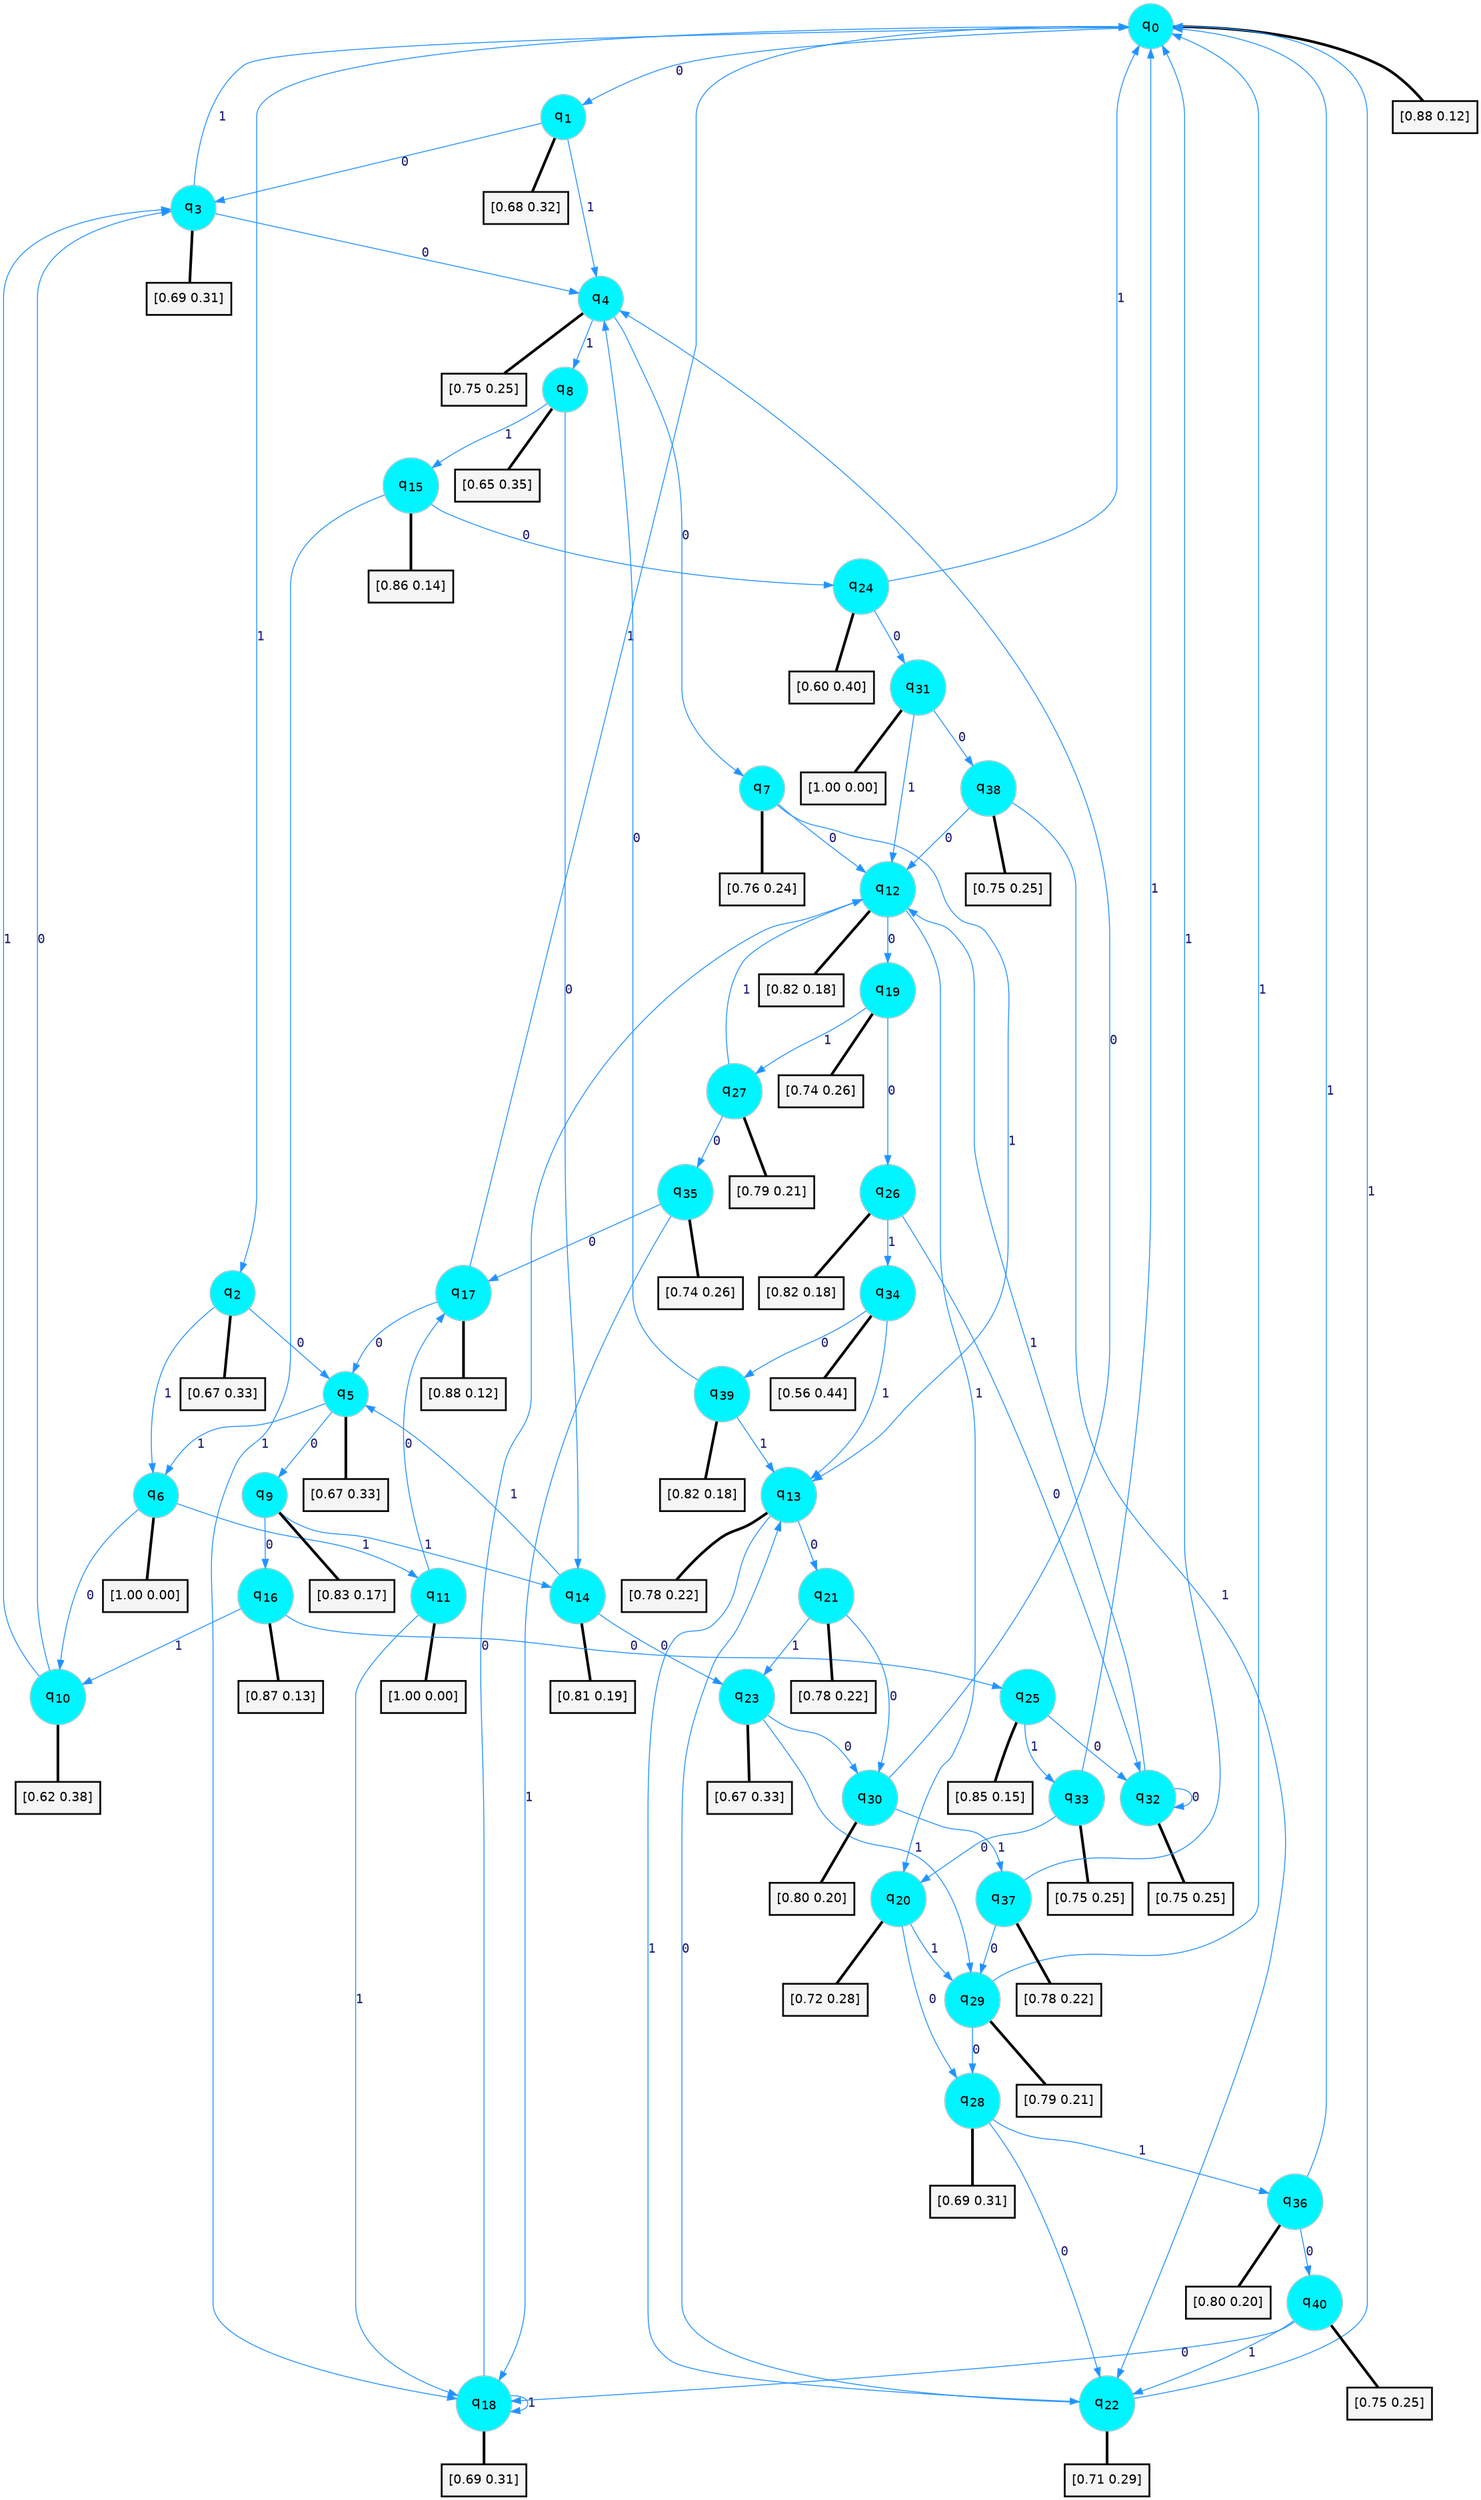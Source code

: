digraph G {
graph [
bgcolor=transparent, dpi=300, rankdir=TD, size="40,25"];
node [
color=gray, fillcolor=turquoise1, fontcolor=black, fontname=Helvetica, fontsize=16, fontweight=bold, shape=circle, style=filled];
edge [
arrowsize=1, color=dodgerblue1, fontcolor=midnightblue, fontname=courier, fontweight=bold, penwidth=1, style=solid, weight=20];
0[label=<q<SUB>0</SUB>>];
1[label=<q<SUB>1</SUB>>];
2[label=<q<SUB>2</SUB>>];
3[label=<q<SUB>3</SUB>>];
4[label=<q<SUB>4</SUB>>];
5[label=<q<SUB>5</SUB>>];
6[label=<q<SUB>6</SUB>>];
7[label=<q<SUB>7</SUB>>];
8[label=<q<SUB>8</SUB>>];
9[label=<q<SUB>9</SUB>>];
10[label=<q<SUB>10</SUB>>];
11[label=<q<SUB>11</SUB>>];
12[label=<q<SUB>12</SUB>>];
13[label=<q<SUB>13</SUB>>];
14[label=<q<SUB>14</SUB>>];
15[label=<q<SUB>15</SUB>>];
16[label=<q<SUB>16</SUB>>];
17[label=<q<SUB>17</SUB>>];
18[label=<q<SUB>18</SUB>>];
19[label=<q<SUB>19</SUB>>];
20[label=<q<SUB>20</SUB>>];
21[label=<q<SUB>21</SUB>>];
22[label=<q<SUB>22</SUB>>];
23[label=<q<SUB>23</SUB>>];
24[label=<q<SUB>24</SUB>>];
25[label=<q<SUB>25</SUB>>];
26[label=<q<SUB>26</SUB>>];
27[label=<q<SUB>27</SUB>>];
28[label=<q<SUB>28</SUB>>];
29[label=<q<SUB>29</SUB>>];
30[label=<q<SUB>30</SUB>>];
31[label=<q<SUB>31</SUB>>];
32[label=<q<SUB>32</SUB>>];
33[label=<q<SUB>33</SUB>>];
34[label=<q<SUB>34</SUB>>];
35[label=<q<SUB>35</SUB>>];
36[label=<q<SUB>36</SUB>>];
37[label=<q<SUB>37</SUB>>];
38[label=<q<SUB>38</SUB>>];
39[label=<q<SUB>39</SUB>>];
40[label=<q<SUB>40</SUB>>];
41[label="[0.88 0.12]", shape=box,fontcolor=black, fontname=Helvetica, fontsize=14, penwidth=2, fillcolor=whitesmoke,color=black];
42[label="[0.68 0.32]", shape=box,fontcolor=black, fontname=Helvetica, fontsize=14, penwidth=2, fillcolor=whitesmoke,color=black];
43[label="[0.67 0.33]", shape=box,fontcolor=black, fontname=Helvetica, fontsize=14, penwidth=2, fillcolor=whitesmoke,color=black];
44[label="[0.69 0.31]", shape=box,fontcolor=black, fontname=Helvetica, fontsize=14, penwidth=2, fillcolor=whitesmoke,color=black];
45[label="[0.75 0.25]", shape=box,fontcolor=black, fontname=Helvetica, fontsize=14, penwidth=2, fillcolor=whitesmoke,color=black];
46[label="[0.67 0.33]", shape=box,fontcolor=black, fontname=Helvetica, fontsize=14, penwidth=2, fillcolor=whitesmoke,color=black];
47[label="[1.00 0.00]", shape=box,fontcolor=black, fontname=Helvetica, fontsize=14, penwidth=2, fillcolor=whitesmoke,color=black];
48[label="[0.76 0.24]", shape=box,fontcolor=black, fontname=Helvetica, fontsize=14, penwidth=2, fillcolor=whitesmoke,color=black];
49[label="[0.65 0.35]", shape=box,fontcolor=black, fontname=Helvetica, fontsize=14, penwidth=2, fillcolor=whitesmoke,color=black];
50[label="[0.83 0.17]", shape=box,fontcolor=black, fontname=Helvetica, fontsize=14, penwidth=2, fillcolor=whitesmoke,color=black];
51[label="[0.62 0.38]", shape=box,fontcolor=black, fontname=Helvetica, fontsize=14, penwidth=2, fillcolor=whitesmoke,color=black];
52[label="[1.00 0.00]", shape=box,fontcolor=black, fontname=Helvetica, fontsize=14, penwidth=2, fillcolor=whitesmoke,color=black];
53[label="[0.82 0.18]", shape=box,fontcolor=black, fontname=Helvetica, fontsize=14, penwidth=2, fillcolor=whitesmoke,color=black];
54[label="[0.78 0.22]", shape=box,fontcolor=black, fontname=Helvetica, fontsize=14, penwidth=2, fillcolor=whitesmoke,color=black];
55[label="[0.81 0.19]", shape=box,fontcolor=black, fontname=Helvetica, fontsize=14, penwidth=2, fillcolor=whitesmoke,color=black];
56[label="[0.86 0.14]", shape=box,fontcolor=black, fontname=Helvetica, fontsize=14, penwidth=2, fillcolor=whitesmoke,color=black];
57[label="[0.87 0.13]", shape=box,fontcolor=black, fontname=Helvetica, fontsize=14, penwidth=2, fillcolor=whitesmoke,color=black];
58[label="[0.88 0.12]", shape=box,fontcolor=black, fontname=Helvetica, fontsize=14, penwidth=2, fillcolor=whitesmoke,color=black];
59[label="[0.69 0.31]", shape=box,fontcolor=black, fontname=Helvetica, fontsize=14, penwidth=2, fillcolor=whitesmoke,color=black];
60[label="[0.74 0.26]", shape=box,fontcolor=black, fontname=Helvetica, fontsize=14, penwidth=2, fillcolor=whitesmoke,color=black];
61[label="[0.72 0.28]", shape=box,fontcolor=black, fontname=Helvetica, fontsize=14, penwidth=2, fillcolor=whitesmoke,color=black];
62[label="[0.78 0.22]", shape=box,fontcolor=black, fontname=Helvetica, fontsize=14, penwidth=2, fillcolor=whitesmoke,color=black];
63[label="[0.71 0.29]", shape=box,fontcolor=black, fontname=Helvetica, fontsize=14, penwidth=2, fillcolor=whitesmoke,color=black];
64[label="[0.67 0.33]", shape=box,fontcolor=black, fontname=Helvetica, fontsize=14, penwidth=2, fillcolor=whitesmoke,color=black];
65[label="[0.60 0.40]", shape=box,fontcolor=black, fontname=Helvetica, fontsize=14, penwidth=2, fillcolor=whitesmoke,color=black];
66[label="[0.85 0.15]", shape=box,fontcolor=black, fontname=Helvetica, fontsize=14, penwidth=2, fillcolor=whitesmoke,color=black];
67[label="[0.82 0.18]", shape=box,fontcolor=black, fontname=Helvetica, fontsize=14, penwidth=2, fillcolor=whitesmoke,color=black];
68[label="[0.79 0.21]", shape=box,fontcolor=black, fontname=Helvetica, fontsize=14, penwidth=2, fillcolor=whitesmoke,color=black];
69[label="[0.69 0.31]", shape=box,fontcolor=black, fontname=Helvetica, fontsize=14, penwidth=2, fillcolor=whitesmoke,color=black];
70[label="[0.79 0.21]", shape=box,fontcolor=black, fontname=Helvetica, fontsize=14, penwidth=2, fillcolor=whitesmoke,color=black];
71[label="[0.80 0.20]", shape=box,fontcolor=black, fontname=Helvetica, fontsize=14, penwidth=2, fillcolor=whitesmoke,color=black];
72[label="[1.00 0.00]", shape=box,fontcolor=black, fontname=Helvetica, fontsize=14, penwidth=2, fillcolor=whitesmoke,color=black];
73[label="[0.75 0.25]", shape=box,fontcolor=black, fontname=Helvetica, fontsize=14, penwidth=2, fillcolor=whitesmoke,color=black];
74[label="[0.75 0.25]", shape=box,fontcolor=black, fontname=Helvetica, fontsize=14, penwidth=2, fillcolor=whitesmoke,color=black];
75[label="[0.56 0.44]", shape=box,fontcolor=black, fontname=Helvetica, fontsize=14, penwidth=2, fillcolor=whitesmoke,color=black];
76[label="[0.74 0.26]", shape=box,fontcolor=black, fontname=Helvetica, fontsize=14, penwidth=2, fillcolor=whitesmoke,color=black];
77[label="[0.80 0.20]", shape=box,fontcolor=black, fontname=Helvetica, fontsize=14, penwidth=2, fillcolor=whitesmoke,color=black];
78[label="[0.78 0.22]", shape=box,fontcolor=black, fontname=Helvetica, fontsize=14, penwidth=2, fillcolor=whitesmoke,color=black];
79[label="[0.75 0.25]", shape=box,fontcolor=black, fontname=Helvetica, fontsize=14, penwidth=2, fillcolor=whitesmoke,color=black];
80[label="[0.82 0.18]", shape=box,fontcolor=black, fontname=Helvetica, fontsize=14, penwidth=2, fillcolor=whitesmoke,color=black];
81[label="[0.75 0.25]", shape=box,fontcolor=black, fontname=Helvetica, fontsize=14, penwidth=2, fillcolor=whitesmoke,color=black];
0->1 [label=0];
0->2 [label=1];
0->41 [arrowhead=none, penwidth=3,color=black];
1->3 [label=0];
1->4 [label=1];
1->42 [arrowhead=none, penwidth=3,color=black];
2->5 [label=0];
2->6 [label=1];
2->43 [arrowhead=none, penwidth=3,color=black];
3->4 [label=0];
3->0 [label=1];
3->44 [arrowhead=none, penwidth=3,color=black];
4->7 [label=0];
4->8 [label=1];
4->45 [arrowhead=none, penwidth=3,color=black];
5->9 [label=0];
5->6 [label=1];
5->46 [arrowhead=none, penwidth=3,color=black];
6->10 [label=0];
6->11 [label=1];
6->47 [arrowhead=none, penwidth=3,color=black];
7->12 [label=0];
7->13 [label=1];
7->48 [arrowhead=none, penwidth=3,color=black];
8->14 [label=0];
8->15 [label=1];
8->49 [arrowhead=none, penwidth=3,color=black];
9->16 [label=0];
9->14 [label=1];
9->50 [arrowhead=none, penwidth=3,color=black];
10->3 [label=0];
10->3 [label=1];
10->51 [arrowhead=none, penwidth=3,color=black];
11->17 [label=0];
11->18 [label=1];
11->52 [arrowhead=none, penwidth=3,color=black];
12->19 [label=0];
12->20 [label=1];
12->53 [arrowhead=none, penwidth=3,color=black];
13->21 [label=0];
13->22 [label=1];
13->54 [arrowhead=none, penwidth=3,color=black];
14->23 [label=0];
14->5 [label=1];
14->55 [arrowhead=none, penwidth=3,color=black];
15->24 [label=0];
15->18 [label=1];
15->56 [arrowhead=none, penwidth=3,color=black];
16->25 [label=0];
16->10 [label=1];
16->57 [arrowhead=none, penwidth=3,color=black];
17->5 [label=0];
17->0 [label=1];
17->58 [arrowhead=none, penwidth=3,color=black];
18->12 [label=0];
18->18 [label=1];
18->59 [arrowhead=none, penwidth=3,color=black];
19->26 [label=0];
19->27 [label=1];
19->60 [arrowhead=none, penwidth=3,color=black];
20->28 [label=0];
20->29 [label=1];
20->61 [arrowhead=none, penwidth=3,color=black];
21->30 [label=0];
21->23 [label=1];
21->62 [arrowhead=none, penwidth=3,color=black];
22->13 [label=0];
22->0 [label=1];
22->63 [arrowhead=none, penwidth=3,color=black];
23->30 [label=0];
23->29 [label=1];
23->64 [arrowhead=none, penwidth=3,color=black];
24->31 [label=0];
24->0 [label=1];
24->65 [arrowhead=none, penwidth=3,color=black];
25->32 [label=0];
25->33 [label=1];
25->66 [arrowhead=none, penwidth=3,color=black];
26->32 [label=0];
26->34 [label=1];
26->67 [arrowhead=none, penwidth=3,color=black];
27->35 [label=0];
27->12 [label=1];
27->68 [arrowhead=none, penwidth=3,color=black];
28->22 [label=0];
28->36 [label=1];
28->69 [arrowhead=none, penwidth=3,color=black];
29->28 [label=0];
29->0 [label=1];
29->70 [arrowhead=none, penwidth=3,color=black];
30->4 [label=0];
30->37 [label=1];
30->71 [arrowhead=none, penwidth=3,color=black];
31->38 [label=0];
31->12 [label=1];
31->72 [arrowhead=none, penwidth=3,color=black];
32->32 [label=0];
32->12 [label=1];
32->73 [arrowhead=none, penwidth=3,color=black];
33->20 [label=0];
33->0 [label=1];
33->74 [arrowhead=none, penwidth=3,color=black];
34->39 [label=0];
34->13 [label=1];
34->75 [arrowhead=none, penwidth=3,color=black];
35->17 [label=0];
35->18 [label=1];
35->76 [arrowhead=none, penwidth=3,color=black];
36->40 [label=0];
36->0 [label=1];
36->77 [arrowhead=none, penwidth=3,color=black];
37->29 [label=0];
37->0 [label=1];
37->78 [arrowhead=none, penwidth=3,color=black];
38->12 [label=0];
38->22 [label=1];
38->79 [arrowhead=none, penwidth=3,color=black];
39->4 [label=0];
39->13 [label=1];
39->80 [arrowhead=none, penwidth=3,color=black];
40->18 [label=0];
40->22 [label=1];
40->81 [arrowhead=none, penwidth=3,color=black];
}
